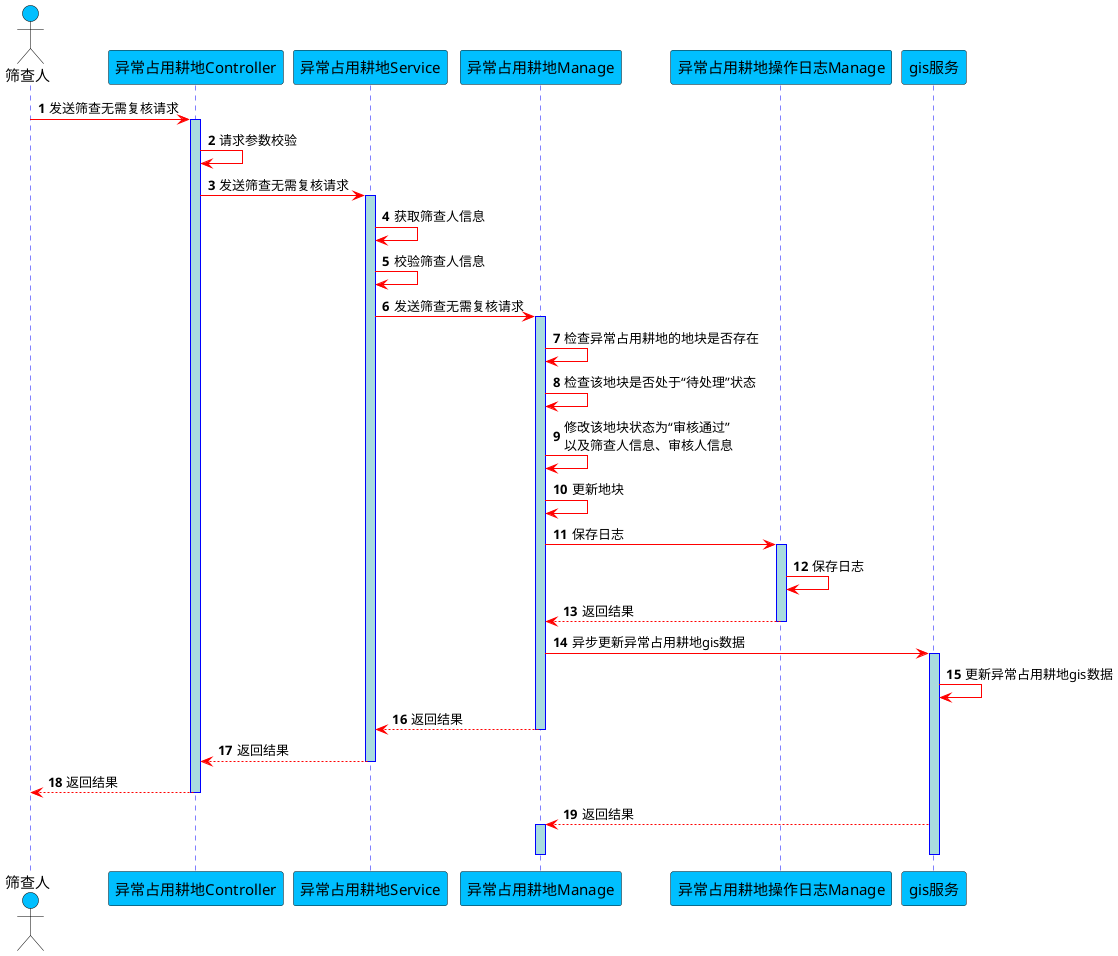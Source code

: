 @startuml
skinparam sequence {
ArrowColor red
ActorBorderColor black
LifeLineBorderColor blue
LifeLineBackgroundColor #A9DCDF


ParticipantBackgroundColor DeepSkyBlue
ParticipantFontName Aapex
ParticipantFontSize 15
ParticipantFontColor black

ActorBackgroundColor DeepSkyBlue
ActorFontColor black
ActorFontSize 15
ActorFontName Aapex
}
autonumber
actor 筛查人
participant "异常占用耕地Controller" as A
participant "异常占用耕地Service" as B
participant "异常占用耕地Manage" as C
participant "异常占用耕地操作日志Manage" as D
participant "gis服务" as E

筛查人 -> A: 发送筛查无需复核请求
activate A

A -> A: 请求参数校验

A -> B: 发送筛查无需复核请求

activate B
B -> B: 获取筛查人信息
B -> B:  校验筛查人信息

B -> C: 发送筛查无需复核请求

activate C

C -> C: 检查异常占用耕地的地块是否存在
C -> C: 检查该地块是否处于“待处理”状态
C -> C: 修改该地块状态为“审核通过”\r以及筛查人信息、审核人信息
C -> C: 更新地块
C -> D: 保存日志

activate D
D -> D: 保存日志
D --> C: 返回结果
deactivate D
C -> E: 异步更新异常占用耕地gis数据

activate E
E -> E: 更新异常占用耕地gis数据
C --> B: 返回结果

deactivate C

B --> A: 返回结果
deactivate B

A --> 筛查人: 返回结果
deactivate A

E --> C: 返回结果
activate C
deactivate C
deactivate E

@enduml